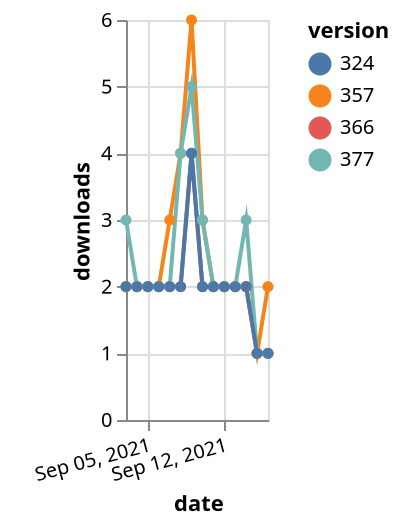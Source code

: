 {"$schema": "https://vega.github.io/schema/vega-lite/v5.json", "description": "A simple bar chart with embedded data.", "data": {"values": [{"date": "2021-09-03", "total": 2323, "delta": 2, "version": "366"}, {"date": "2021-09-04", "total": 2325, "delta": 2, "version": "366"}, {"date": "2021-09-05", "total": 2327, "delta": 2, "version": "366"}, {"date": "2021-09-06", "total": 2329, "delta": 2, "version": "366"}, {"date": "2021-09-07", "total": 2331, "delta": 2, "version": "366"}, {"date": "2021-09-08", "total": 2333, "delta": 2, "version": "366"}, {"date": "2021-09-09", "total": 2337, "delta": 4, "version": "366"}, {"date": "2021-09-10", "total": 2339, "delta": 2, "version": "366"}, {"date": "2021-09-11", "total": 2341, "delta": 2, "version": "366"}, {"date": "2021-09-12", "total": 2343, "delta": 2, "version": "366"}, {"date": "2021-09-13", "total": 2345, "delta": 2, "version": "366"}, {"date": "2021-09-14", "total": 2347, "delta": 2, "version": "366"}, {"date": "2021-09-15", "total": 2348, "delta": 1, "version": "366"}, {"date": "2021-09-16", "total": 2349, "delta": 1, "version": "366"}, {"date": "2021-09-03", "total": 2889, "delta": 2, "version": "357"}, {"date": "2021-09-04", "total": 2891, "delta": 2, "version": "357"}, {"date": "2021-09-05", "total": 2893, "delta": 2, "version": "357"}, {"date": "2021-09-06", "total": 2895, "delta": 2, "version": "357"}, {"date": "2021-09-07", "total": 2898, "delta": 3, "version": "357"}, {"date": "2021-09-08", "total": 2902, "delta": 4, "version": "357"}, {"date": "2021-09-09", "total": 2908, "delta": 6, "version": "357"}, {"date": "2021-09-10", "total": 2911, "delta": 3, "version": "357"}, {"date": "2021-09-11", "total": 2913, "delta": 2, "version": "357"}, {"date": "2021-09-12", "total": 2915, "delta": 2, "version": "357"}, {"date": "2021-09-13", "total": 2917, "delta": 2, "version": "357"}, {"date": "2021-09-14", "total": 2919, "delta": 2, "version": "357"}, {"date": "2021-09-15", "total": 2920, "delta": 1, "version": "357"}, {"date": "2021-09-16", "total": 2922, "delta": 2, "version": "357"}, {"date": "2021-09-03", "total": 2139, "delta": 3, "version": "377"}, {"date": "2021-09-04", "total": 2141, "delta": 2, "version": "377"}, {"date": "2021-09-05", "total": 2143, "delta": 2, "version": "377"}, {"date": "2021-09-06", "total": 2145, "delta": 2, "version": "377"}, {"date": "2021-09-07", "total": 2147, "delta": 2, "version": "377"}, {"date": "2021-09-08", "total": 2151, "delta": 4, "version": "377"}, {"date": "2021-09-09", "total": 2156, "delta": 5, "version": "377"}, {"date": "2021-09-10", "total": 2159, "delta": 3, "version": "377"}, {"date": "2021-09-11", "total": 2161, "delta": 2, "version": "377"}, {"date": "2021-09-12", "total": 2163, "delta": 2, "version": "377"}, {"date": "2021-09-13", "total": 2165, "delta": 2, "version": "377"}, {"date": "2021-09-14", "total": 2168, "delta": 3, "version": "377"}, {"date": "2021-09-15", "total": 2169, "delta": 1, "version": "377"}, {"date": "2021-09-16", "total": 2170, "delta": 1, "version": "377"}, {"date": "2021-09-03", "total": 2596, "delta": 2, "version": "324"}, {"date": "2021-09-04", "total": 2598, "delta": 2, "version": "324"}, {"date": "2021-09-05", "total": 2600, "delta": 2, "version": "324"}, {"date": "2021-09-06", "total": 2602, "delta": 2, "version": "324"}, {"date": "2021-09-07", "total": 2604, "delta": 2, "version": "324"}, {"date": "2021-09-08", "total": 2606, "delta": 2, "version": "324"}, {"date": "2021-09-09", "total": 2610, "delta": 4, "version": "324"}, {"date": "2021-09-10", "total": 2612, "delta": 2, "version": "324"}, {"date": "2021-09-11", "total": 2614, "delta": 2, "version": "324"}, {"date": "2021-09-12", "total": 2616, "delta": 2, "version": "324"}, {"date": "2021-09-13", "total": 2618, "delta": 2, "version": "324"}, {"date": "2021-09-14", "total": 2620, "delta": 2, "version": "324"}, {"date": "2021-09-15", "total": 2621, "delta": 1, "version": "324"}, {"date": "2021-09-16", "total": 2622, "delta": 1, "version": "324"}]}, "width": "container", "mark": {"type": "line", "point": {"filled": true}}, "encoding": {"x": {"field": "date", "type": "temporal", "timeUnit": "yearmonthdate", "title": "date", "axis": {"labelAngle": -15}}, "y": {"field": "delta", "type": "quantitative", "title": "downloads"}, "color": {"field": "version", "type": "nominal"}, "tooltip": {"field": "delta"}}}